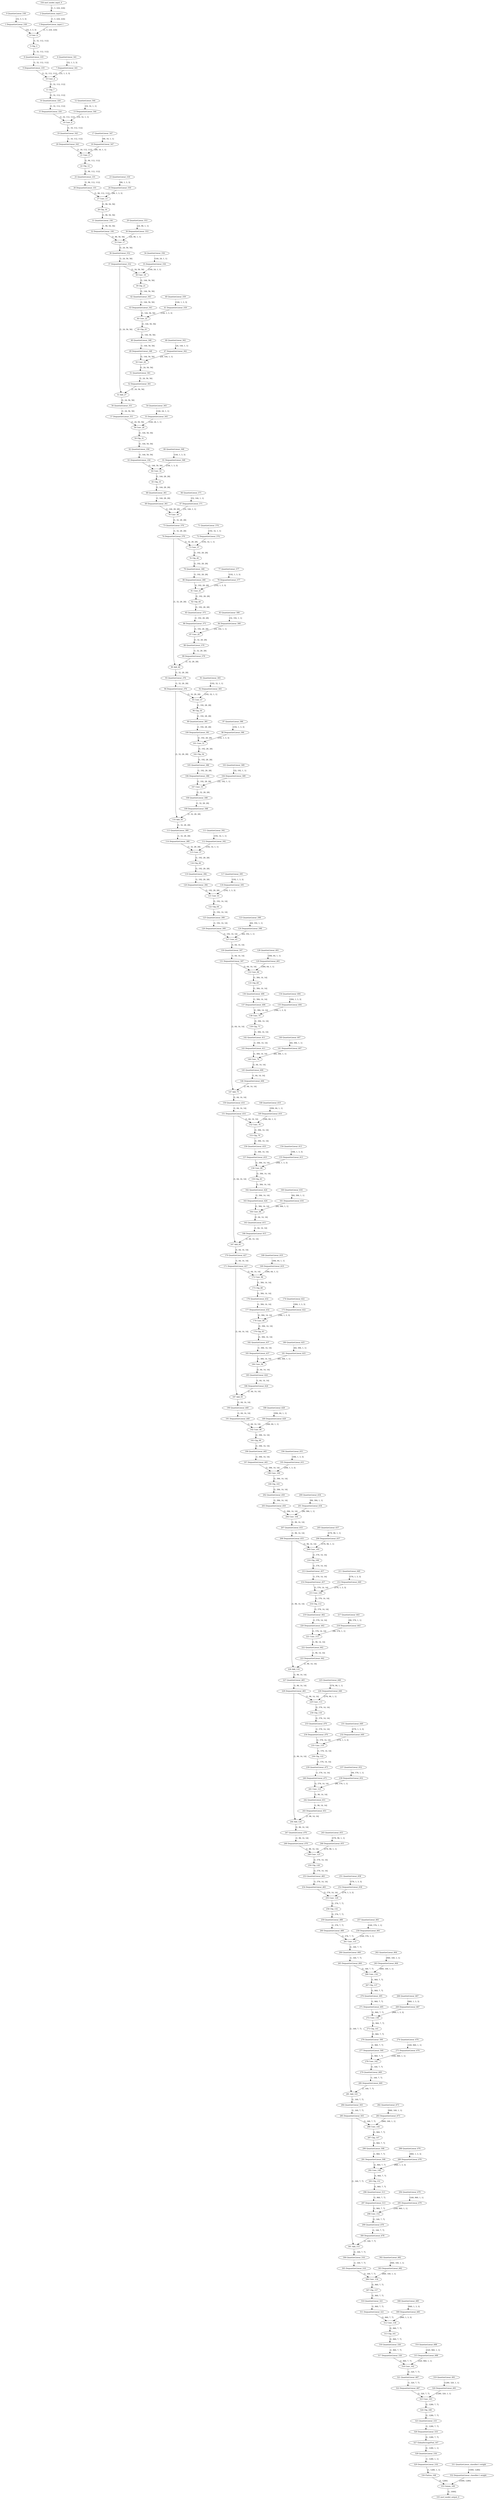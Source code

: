 strict digraph  {
"0 QuantizeLinear_538" [id=0, type=QuantizeLinear];
"1 DequantizeLinear_538" [id=1, type=DequantizeLinear];
"2 QuantizeLinear_input.1" [id=2, type=QuantizeLinear];
"3 DequantizeLinear_input.1" [id=3, type=DequantizeLinear];
"4 Conv_0" [id=4, type=Conv];
"5 Clip_3" [id=5, type=Clip];
"6 QuantizeLinear_541" [id=6, type=QuantizeLinear];
"7 DequantizeLinear_541" [id=7, type=DequantizeLinear];
"8 QuantizeLinear_319" [id=8, type=QuantizeLinear];
"9 DequantizeLinear_319" [id=9, type=DequantizeLinear];
"10 Conv_4" [id=10, type=Conv];
"11 Clip_7" [id=11, type=Clip];
"12 QuantizeLinear_544" [id=12, type=QuantizeLinear];
"13 DequantizeLinear_544" [id=13, type=DequantizeLinear];
"14 QuantizeLinear_324" [id=14, type=QuantizeLinear];
"15 DequantizeLinear_324" [id=15, type=DequantizeLinear];
"16 Conv_8" [id=16, type=Conv];
"17 QuantizeLinear_547" [id=17, type=QuantizeLinear];
"18 DequantizeLinear_547" [id=18, type=DequantizeLinear];
"19 QuantizeLinear_543" [id=19, type=QuantizeLinear];
"20 DequantizeLinear_543" [id=20, type=DequantizeLinear];
"21 Conv_9" [id=21, type=Conv];
"22 Clip_12" [id=22, type=Clip];
"23 QuantizeLinear_550" [id=23, type=QuantizeLinear];
"24 DequantizeLinear_550" [id=24, type=DequantizeLinear];
"25 QuantizeLinear_331" [id=25, type=QuantizeLinear];
"26 DequantizeLinear_331" [id=26, type=DequantizeLinear];
"27 Conv_13" [id=27, type=Conv];
"28 Clip_16" [id=28, type=Clip];
"29 QuantizeLinear_553" [id=29, type=QuantizeLinear];
"30 DequantizeLinear_553" [id=30, type=DequantizeLinear];
"31 QuantizeLinear_336" [id=31, type=QuantizeLinear];
"32 DequantizeLinear_336" [id=32, type=DequantizeLinear];
"33 Conv_17" [id=33, type=Conv];
"34 QuantizeLinear_556" [id=34, type=QuantizeLinear];
"35 DequantizeLinear_556" [id=35, type=DequantizeLinear];
"36 QuantizeLinear_552" [id=36, type=QuantizeLinear];
"37 DequantizeLinear_552" [id=37, type=DequantizeLinear];
"38 Conv_18" [id=38, type=Conv];
"39 Clip_21" [id=39, type=Clip];
"40 QuantizeLinear_559" [id=40, type=QuantizeLinear];
"41 DequantizeLinear_559" [id=41, type=DequantizeLinear];
"42 QuantizeLinear_343" [id=42, type=QuantizeLinear];
"43 DequantizeLinear_343" [id=43, type=DequantizeLinear];
"44 Conv_22" [id=44, type=Conv];
"45 Clip_25" [id=45, type=Clip];
"46 QuantizeLinear_562" [id=46, type=QuantizeLinear];
"47 DequantizeLinear_562" [id=47, type=DequantizeLinear];
"48 QuantizeLinear_348" [id=48, type=QuantizeLinear];
"49 DequantizeLinear_348" [id=49, type=DequantizeLinear];
"50 Conv_26" [id=50, type=Conv];
"51 QuantizeLinear_561" [id=51, type=QuantizeLinear];
"52 DequantizeLinear_561" [id=52, type=DequantizeLinear];
"53 Add_27" [id=53, type=Add];
"54 QuantizeLinear_565" [id=54, type=QuantizeLinear];
"55 DequantizeLinear_565" [id=55, type=DequantizeLinear];
"56 QuantizeLinear_351" [id=56, type=QuantizeLinear];
"57 DequantizeLinear_351" [id=57, type=DequantizeLinear];
"58 Conv_28" [id=58, type=Conv];
"59 Clip_31" [id=59, type=Clip];
"60 QuantizeLinear_568" [id=60, type=QuantizeLinear];
"61 DequantizeLinear_568" [id=61, type=DequantizeLinear];
"62 QuantizeLinear_356" [id=62, type=QuantizeLinear];
"63 DequantizeLinear_356" [id=63, type=DequantizeLinear];
"64 Conv_32" [id=64, type=Conv];
"65 Clip_35" [id=65, type=Clip];
"66 QuantizeLinear_571" [id=66, type=QuantizeLinear];
"67 DequantizeLinear_571" [id=67, type=DequantizeLinear];
"68 QuantizeLinear_361" [id=68, type=QuantizeLinear];
"69 DequantizeLinear_361" [id=69, type=DequantizeLinear];
"70 Conv_36" [id=70, type=Conv];
"71 QuantizeLinear_574" [id=71, type=QuantizeLinear];
"72 DequantizeLinear_574" [id=72, type=DequantizeLinear];
"73 QuantizeLinear_570" [id=73, type=QuantizeLinear];
"74 DequantizeLinear_570" [id=74, type=DequantizeLinear];
"75 Conv_37" [id=75, type=Conv];
"76 Clip_40" [id=76, type=Clip];
"77 QuantizeLinear_577" [id=77, type=QuantizeLinear];
"78 DequantizeLinear_577" [id=78, type=DequantizeLinear];
"79 QuantizeLinear_368" [id=79, type=QuantizeLinear];
"80 DequantizeLinear_368" [id=80, type=DequantizeLinear];
"81 Conv_41" [id=81, type=Conv];
"82 Clip_44" [id=82, type=Clip];
"83 QuantizeLinear_580" [id=83, type=QuantizeLinear];
"84 DequantizeLinear_580" [id=84, type=DequantizeLinear];
"85 QuantizeLinear_373" [id=85, type=QuantizeLinear];
"86 DequantizeLinear_373" [id=86, type=DequantizeLinear];
"87 Conv_45" [id=87, type=Conv];
"88 QuantizeLinear_579" [id=88, type=QuantizeLinear];
"89 DequantizeLinear_579" [id=89, type=DequantizeLinear];
"90 Add_46" [id=90, type=Add];
"91 QuantizeLinear_583" [id=91, type=QuantizeLinear];
"92 DequantizeLinear_583" [id=92, type=DequantizeLinear];
"93 QuantizeLinear_376" [id=93, type=QuantizeLinear];
"94 DequantizeLinear_376" [id=94, type=DequantizeLinear];
"95 Conv_47" [id=95, type=Conv];
"96 Clip_50" [id=96, type=Clip];
"97 QuantizeLinear_586" [id=97, type=QuantizeLinear];
"98 DequantizeLinear_586" [id=98, type=DequantizeLinear];
"99 QuantizeLinear_381" [id=99, type=QuantizeLinear];
"100 DequantizeLinear_381" [id=100, type=DequantizeLinear];
"101 Conv_51" [id=101, type=Conv];
"102 Clip_54" [id=102, type=Clip];
"103 QuantizeLinear_589" [id=103, type=QuantizeLinear];
"104 DequantizeLinear_589" [id=104, type=DequantizeLinear];
"105 QuantizeLinear_386" [id=105, type=QuantizeLinear];
"106 DequantizeLinear_386" [id=106, type=DequantizeLinear];
"107 Conv_55" [id=107, type=Conv];
"108 QuantizeLinear_588" [id=108, type=QuantizeLinear];
"109 DequantizeLinear_588" [id=109, type=DequantizeLinear];
"110 Add_56" [id=110, type=Add];
"111 QuantizeLinear_592" [id=111, type=QuantizeLinear];
"112 DequantizeLinear_592" [id=112, type=DequantizeLinear];
"113 QuantizeLinear_389" [id=113, type=QuantizeLinear];
"114 DequantizeLinear_389" [id=114, type=DequantizeLinear];
"115 Conv_57" [id=115, type=Conv];
"116 Clip_60" [id=116, type=Clip];
"117 QuantizeLinear_595" [id=117, type=QuantizeLinear];
"118 DequantizeLinear_595" [id=118, type=DequantizeLinear];
"119 QuantizeLinear_394" [id=119, type=QuantizeLinear];
"120 DequantizeLinear_394" [id=120, type=DequantizeLinear];
"121 Conv_61" [id=121, type=Conv];
"122 Clip_64" [id=122, type=Clip];
"123 QuantizeLinear_598" [id=123, type=QuantizeLinear];
"124 DequantizeLinear_598" [id=124, type=DequantizeLinear];
"125 QuantizeLinear_399" [id=125, type=QuantizeLinear];
"126 DequantizeLinear_399" [id=126, type=DequantizeLinear];
"127 Conv_65" [id=127, type=Conv];
"128 QuantizeLinear_601" [id=128, type=QuantizeLinear];
"129 DequantizeLinear_601" [id=129, type=DequantizeLinear];
"130 QuantizeLinear_597" [id=130, type=QuantizeLinear];
"131 DequantizeLinear_597" [id=131, type=DequantizeLinear];
"132 Conv_66" [id=132, type=Conv];
"133 Clip_69" [id=133, type=Clip];
"134 QuantizeLinear_604" [id=134, type=QuantizeLinear];
"135 DequantizeLinear_604" [id=135, type=DequantizeLinear];
"136 QuantizeLinear_406" [id=136, type=QuantizeLinear];
"137 DequantizeLinear_406" [id=137, type=DequantizeLinear];
"138 Conv_70" [id=138, type=Conv];
"139 Clip_73" [id=139, type=Clip];
"140 QuantizeLinear_607" [id=140, type=QuantizeLinear];
"141 DequantizeLinear_607" [id=141, type=DequantizeLinear];
"142 QuantizeLinear_411" [id=142, type=QuantizeLinear];
"143 DequantizeLinear_411" [id=143, type=DequantizeLinear];
"144 Conv_74" [id=144, type=Conv];
"145 QuantizeLinear_606" [id=145, type=QuantizeLinear];
"146 DequantizeLinear_606" [id=146, type=DequantizeLinear];
"147 Add_75" [id=147, type=Add];
"148 QuantizeLinear_610" [id=148, type=QuantizeLinear];
"149 DequantizeLinear_610" [id=149, type=DequantizeLinear];
"150 QuantizeLinear_414" [id=150, type=QuantizeLinear];
"151 DequantizeLinear_414" [id=151, type=DequantizeLinear];
"152 Conv_76" [id=152, type=Conv];
"153 Clip_79" [id=153, type=Clip];
"154 QuantizeLinear_613" [id=154, type=QuantizeLinear];
"155 DequantizeLinear_613" [id=155, type=DequantizeLinear];
"156 QuantizeLinear_419" [id=156, type=QuantizeLinear];
"157 DequantizeLinear_419" [id=157, type=DequantizeLinear];
"158 Conv_80" [id=158, type=Conv];
"159 Clip_83" [id=159, type=Clip];
"160 QuantizeLinear_616" [id=160, type=QuantizeLinear];
"161 DequantizeLinear_616" [id=161, type=DequantizeLinear];
"162 QuantizeLinear_424" [id=162, type=QuantizeLinear];
"163 DequantizeLinear_424" [id=163, type=DequantizeLinear];
"164 Conv_84" [id=164, type=Conv];
"165 QuantizeLinear_615" [id=165, type=QuantizeLinear];
"166 DequantizeLinear_615" [id=166, type=DequantizeLinear];
"167 Add_85" [id=167, type=Add];
"168 QuantizeLinear_619" [id=168, type=QuantizeLinear];
"169 DequantizeLinear_619" [id=169, type=DequantizeLinear];
"170 QuantizeLinear_427" [id=170, type=QuantizeLinear];
"171 DequantizeLinear_427" [id=171, type=DequantizeLinear];
"172 Conv_86" [id=172, type=Conv];
"173 Clip_89" [id=173, type=Clip];
"174 QuantizeLinear_622" [id=174, type=QuantizeLinear];
"175 DequantizeLinear_622" [id=175, type=DequantizeLinear];
"176 QuantizeLinear_432" [id=176, type=QuantizeLinear];
"177 DequantizeLinear_432" [id=177, type=DequantizeLinear];
"178 Conv_90" [id=178, type=Conv];
"179 Clip_93" [id=179, type=Clip];
"180 QuantizeLinear_625" [id=180, type=QuantizeLinear];
"181 DequantizeLinear_625" [id=181, type=DequantizeLinear];
"182 QuantizeLinear_437" [id=182, type=QuantizeLinear];
"183 DequantizeLinear_437" [id=183, type=DequantizeLinear];
"184 Conv_94" [id=184, type=Conv];
"185 QuantizeLinear_624" [id=185, type=QuantizeLinear];
"186 DequantizeLinear_624" [id=186, type=DequantizeLinear];
"187 Add_95" [id=187, type=Add];
"188 QuantizeLinear_628" [id=188, type=QuantizeLinear];
"189 DequantizeLinear_628" [id=189, type=DequantizeLinear];
"190 QuantizeLinear_440" [id=190, type=QuantizeLinear];
"191 DequantizeLinear_440" [id=191, type=DequantizeLinear];
"192 Conv_96" [id=192, type=Conv];
"193 Clip_99" [id=193, type=Clip];
"194 QuantizeLinear_631" [id=194, type=QuantizeLinear];
"195 DequantizeLinear_631" [id=195, type=DequantizeLinear];
"196 QuantizeLinear_445" [id=196, type=QuantizeLinear];
"197 DequantizeLinear_445" [id=197, type=DequantizeLinear];
"198 Conv_100" [id=198, type=Conv];
"199 Clip_103" [id=199, type=Clip];
"200 QuantizeLinear_634" [id=200, type=QuantizeLinear];
"201 DequantizeLinear_634" [id=201, type=DequantizeLinear];
"202 QuantizeLinear_450" [id=202, type=QuantizeLinear];
"203 DequantizeLinear_450" [id=203, type=DequantizeLinear];
"204 Conv_104" [id=204, type=Conv];
"205 QuantizeLinear_637" [id=205, type=QuantizeLinear];
"206 DequantizeLinear_637" [id=206, type=DequantizeLinear];
"207 QuantizeLinear_633" [id=207, type=QuantizeLinear];
"208 DequantizeLinear_633" [id=208, type=DequantizeLinear];
"209 Conv_105" [id=209, type=Conv];
"210 Clip_108" [id=210, type=Clip];
"211 QuantizeLinear_640" [id=211, type=QuantizeLinear];
"212 DequantizeLinear_640" [id=212, type=DequantizeLinear];
"213 QuantizeLinear_457" [id=213, type=QuantizeLinear];
"214 DequantizeLinear_457" [id=214, type=DequantizeLinear];
"215 Conv_109" [id=215, type=Conv];
"216 Clip_112" [id=216, type=Clip];
"217 QuantizeLinear_643" [id=217, type=QuantizeLinear];
"218 DequantizeLinear_643" [id=218, type=DequantizeLinear];
"219 QuantizeLinear_462" [id=219, type=QuantizeLinear];
"220 DequantizeLinear_462" [id=220, type=DequantizeLinear];
"221 Conv_113" [id=221, type=Conv];
"222 QuantizeLinear_642" [id=222, type=QuantizeLinear];
"223 DequantizeLinear_642" [id=223, type=DequantizeLinear];
"224 Add_114" [id=224, type=Add];
"225 QuantizeLinear_646" [id=225, type=QuantizeLinear];
"226 DequantizeLinear_646" [id=226, type=DequantizeLinear];
"227 QuantizeLinear_465" [id=227, type=QuantizeLinear];
"228 DequantizeLinear_465" [id=228, type=DequantizeLinear];
"229 Conv_115" [id=229, type=Conv];
"230 Clip_118" [id=230, type=Clip];
"231 QuantizeLinear_649" [id=231, type=QuantizeLinear];
"232 DequantizeLinear_649" [id=232, type=DequantizeLinear];
"233 QuantizeLinear_470" [id=233, type=QuantizeLinear];
"234 DequantizeLinear_470" [id=234, type=DequantizeLinear];
"235 Conv_119" [id=235, type=Conv];
"236 Clip_122" [id=236, type=Clip];
"237 QuantizeLinear_652" [id=237, type=QuantizeLinear];
"238 DequantizeLinear_652" [id=238, type=DequantizeLinear];
"239 QuantizeLinear_475" [id=239, type=QuantizeLinear];
"240 DequantizeLinear_475" [id=240, type=DequantizeLinear];
"241 Conv_123" [id=241, type=Conv];
"242 QuantizeLinear_651" [id=242, type=QuantizeLinear];
"243 DequantizeLinear_651" [id=243, type=DequantizeLinear];
"244 Add_124" [id=244, type=Add];
"245 QuantizeLinear_655" [id=245, type=QuantizeLinear];
"246 DequantizeLinear_655" [id=246, type=DequantizeLinear];
"247 QuantizeLinear_478" [id=247, type=QuantizeLinear];
"248 DequantizeLinear_478" [id=248, type=DequantizeLinear];
"249 Conv_125" [id=249, type=Conv];
"250 Clip_128" [id=250, type=Clip];
"251 QuantizeLinear_658" [id=251, type=QuantizeLinear];
"252 DequantizeLinear_658" [id=252, type=DequantizeLinear];
"253 QuantizeLinear_483" [id=253, type=QuantizeLinear];
"254 DequantizeLinear_483" [id=254, type=DequantizeLinear];
"255 Conv_129" [id=255, type=Conv];
"256 Clip_132" [id=256, type=Clip];
"257 QuantizeLinear_661" [id=257, type=QuantizeLinear];
"258 DequantizeLinear_661" [id=258, type=DequantizeLinear];
"259 QuantizeLinear_488" [id=259, type=QuantizeLinear];
"260 DequantizeLinear_488" [id=260, type=DequantizeLinear];
"261 Conv_133" [id=261, type=Conv];
"262 QuantizeLinear_664" [id=262, type=QuantizeLinear];
"263 DequantizeLinear_664" [id=263, type=DequantizeLinear];
"264 QuantizeLinear_660" [id=264, type=QuantizeLinear];
"265 DequantizeLinear_660" [id=265, type=DequantizeLinear];
"266 Conv_134" [id=266, type=Conv];
"267 Clip_137" [id=267, type=Clip];
"268 QuantizeLinear_667" [id=268, type=QuantizeLinear];
"269 DequantizeLinear_667" [id=269, type=DequantizeLinear];
"270 QuantizeLinear_495" [id=270, type=QuantizeLinear];
"271 DequantizeLinear_495" [id=271, type=DequantizeLinear];
"272 Conv_138" [id=272, type=Conv];
"273 Clip_141" [id=273, type=Clip];
"274 QuantizeLinear_670" [id=274, type=QuantizeLinear];
"275 DequantizeLinear_670" [id=275, type=DequantizeLinear];
"276 QuantizeLinear_500" [id=276, type=QuantizeLinear];
"277 DequantizeLinear_500" [id=277, type=DequantizeLinear];
"278 Conv_142" [id=278, type=Conv];
"279 QuantizeLinear_669" [id=279, type=QuantizeLinear];
"280 DequantizeLinear_669" [id=280, type=DequantizeLinear];
"281 Add_143" [id=281, type=Add];
"282 QuantizeLinear_673" [id=282, type=QuantizeLinear];
"283 DequantizeLinear_673" [id=283, type=DequantizeLinear];
"284 QuantizeLinear_503" [id=284, type=QuantizeLinear];
"285 DequantizeLinear_503" [id=285, type=DequantizeLinear];
"286 Conv_144" [id=286, type=Conv];
"287 Clip_147" [id=287, type=Clip];
"288 QuantizeLinear_676" [id=288, type=QuantizeLinear];
"289 DequantizeLinear_676" [id=289, type=DequantizeLinear];
"290 QuantizeLinear_508" [id=290, type=QuantizeLinear];
"291 DequantizeLinear_508" [id=291, type=DequantizeLinear];
"292 Conv_148" [id=292, type=Conv];
"293 Clip_151" [id=293, type=Clip];
"294 QuantizeLinear_679" [id=294, type=QuantizeLinear];
"295 DequantizeLinear_679" [id=295, type=DequantizeLinear];
"296 QuantizeLinear_513" [id=296, type=QuantizeLinear];
"297 DequantizeLinear_513" [id=297, type=DequantizeLinear];
"298 Conv_152" [id=298, type=Conv];
"299 QuantizeLinear_678" [id=299, type=QuantizeLinear];
"300 DequantizeLinear_678" [id=300, type=DequantizeLinear];
"301 Add_153" [id=301, type=Add];
"302 QuantizeLinear_682" [id=302, type=QuantizeLinear];
"303 DequantizeLinear_682" [id=303, type=DequantizeLinear];
"304 QuantizeLinear_516" [id=304, type=QuantizeLinear];
"305 DequantizeLinear_516" [id=305, type=DequantizeLinear];
"306 Conv_154" [id=306, type=Conv];
"307 Clip_157" [id=307, type=Clip];
"308 QuantizeLinear_685" [id=308, type=QuantizeLinear];
"309 DequantizeLinear_685" [id=309, type=DequantizeLinear];
"310 QuantizeLinear_521" [id=310, type=QuantizeLinear];
"311 DequantizeLinear_521" [id=311, type=DequantizeLinear];
"312 Conv_158" [id=312, type=Conv];
"313 Clip_161" [id=313, type=Clip];
"314 QuantizeLinear_688" [id=314, type=QuantizeLinear];
"315 DequantizeLinear_688" [id=315, type=DequantizeLinear];
"316 QuantizeLinear_526" [id=316, type=QuantizeLinear];
"317 DequantizeLinear_526" [id=317, type=DequantizeLinear];
"318 Conv_162" [id=318, type=Conv];
"319 QuantizeLinear_691" [id=319, type=QuantizeLinear];
"320 DequantizeLinear_691" [id=320, type=DequantizeLinear];
"321 QuantizeLinear_687" [id=321, type=QuantizeLinear];
"322 DequantizeLinear_687" [id=322, type=DequantizeLinear];
"323 Conv_163" [id=323, type=Conv];
"324 Clip_166" [id=324, type=Clip];
"325 QuantizeLinear_533" [id=325, type=QuantizeLinear];
"326 DequantizeLinear_533" [id=326, type=DequantizeLinear];
"327 GlobalAveragePool_167" [id=327, type=GlobalAveragePool];
"328 QuantizeLinear_534" [id=328, type=QuantizeLinear];
"329 DequantizeLinear_534" [id=329, type=DequantizeLinear];
"330 Flatten_168" [id=330, type=Flatten];
"331 QuantizeLinear_classifier.1.weight" [id=331, type=QuantizeLinear];
"332 DequantizeLinear_classifier.1.weight" [id=332, type=DequantizeLinear];
"333 Gemm_169" [id=333, type=Gemm];
"334 nncf_model_input_0" [id=334, type=nncf_model_input];
"335 nncf_model_output_0" [id=335, type=nncf_model_output];
"0 QuantizeLinear_538" -> "1 DequantizeLinear_538"  [label="[32, 3, 3, 3]", style=dashed];
"1 DequantizeLinear_538" -> "4 Conv_0"  [label="[32, 3, 3, 3]", style=solid];
"2 QuantizeLinear_input.1" -> "3 DequantizeLinear_input.1"  [label="[1, 3, 224, 224]", style=dashed];
"3 DequantizeLinear_input.1" -> "4 Conv_0"  [label="[1, 3, 224, 224]", style=solid];
"4 Conv_0" -> "5 Clip_3"  [label="[1, 32, 112, 112]", style=solid];
"5 Clip_3" -> "8 QuantizeLinear_319"  [label="[1, 32, 112, 112]", style=solid];
"6 QuantizeLinear_541" -> "7 DequantizeLinear_541"  [label="[32, 1, 3, 3]", style=dashed];
"7 DequantizeLinear_541" -> "10 Conv_4"  [label="[32, 1, 3, 3]", style=solid];
"8 QuantizeLinear_319" -> "9 DequantizeLinear_319"  [label="[1, 32, 112, 112]", style=dashed];
"9 DequantizeLinear_319" -> "10 Conv_4"  [label="[1, 32, 112, 112]", style=solid];
"10 Conv_4" -> "11 Clip_7"  [label="[1, 32, 112, 112]", style=solid];
"11 Clip_7" -> "14 QuantizeLinear_324"  [label="[1, 32, 112, 112]", style=solid];
"12 QuantizeLinear_544" -> "13 DequantizeLinear_544"  [label="[16, 32, 1, 1]", style=dashed];
"13 DequantizeLinear_544" -> "16 Conv_8"  [label="[16, 32, 1, 1]", style=solid];
"14 QuantizeLinear_324" -> "15 DequantizeLinear_324"  [label="[1, 32, 112, 112]", style=dashed];
"15 DequantizeLinear_324" -> "16 Conv_8"  [label="[1, 32, 112, 112]", style=solid];
"16 Conv_8" -> "19 QuantizeLinear_543"  [label="[1, 16, 112, 112]", style=solid];
"17 QuantizeLinear_547" -> "18 DequantizeLinear_547"  [label="[96, 16, 1, 1]", style=dashed];
"18 DequantizeLinear_547" -> "21 Conv_9"  [label="[96, 16, 1, 1]", style=solid];
"19 QuantizeLinear_543" -> "20 DequantizeLinear_543"  [label="[1, 16, 112, 112]", style=dashed];
"20 DequantizeLinear_543" -> "21 Conv_9"  [label="[1, 16, 112, 112]", style=solid];
"21 Conv_9" -> "22 Clip_12"  [label="[1, 96, 112, 112]", style=solid];
"22 Clip_12" -> "25 QuantizeLinear_331"  [label="[1, 96, 112, 112]", style=solid];
"23 QuantizeLinear_550" -> "24 DequantizeLinear_550"  [label="[96, 1, 3, 3]", style=dashed];
"24 DequantizeLinear_550" -> "27 Conv_13"  [label="[96, 1, 3, 3]", style=solid];
"25 QuantizeLinear_331" -> "26 DequantizeLinear_331"  [label="[1, 96, 112, 112]", style=dashed];
"26 DequantizeLinear_331" -> "27 Conv_13"  [label="[1, 96, 112, 112]", style=solid];
"27 Conv_13" -> "28 Clip_16"  [label="[1, 96, 56, 56]", style=solid];
"28 Clip_16" -> "31 QuantizeLinear_336"  [label="[1, 96, 56, 56]", style=solid];
"29 QuantizeLinear_553" -> "30 DequantizeLinear_553"  [label="[24, 96, 1, 1]", style=dashed];
"30 DequantizeLinear_553" -> "33 Conv_17"  [label="[24, 96, 1, 1]", style=solid];
"31 QuantizeLinear_336" -> "32 DequantizeLinear_336"  [label="[1, 96, 56, 56]", style=dashed];
"32 DequantizeLinear_336" -> "33 Conv_17"  [label="[1, 96, 56, 56]", style=solid];
"33 Conv_17" -> "36 QuantizeLinear_552"  [label="[1, 24, 56, 56]", style=solid];
"34 QuantizeLinear_556" -> "35 DequantizeLinear_556"  [label="[144, 24, 1, 1]", style=dashed];
"35 DequantizeLinear_556" -> "38 Conv_18"  [label="[144, 24, 1, 1]", style=solid];
"36 QuantizeLinear_552" -> "37 DequantizeLinear_552"  [label="[1, 24, 56, 56]", style=dashed];
"37 DequantizeLinear_552" -> "38 Conv_18"  [label="[1, 24, 56, 56]", style=solid];
"37 DequantizeLinear_552" -> "53 Add_27"  [label="[1, 24, 56, 56]", style=solid];
"38 Conv_18" -> "39 Clip_21"  [label="[1, 144, 56, 56]", style=solid];
"39 Clip_21" -> "42 QuantizeLinear_343"  [label="[1, 144, 56, 56]", style=solid];
"40 QuantizeLinear_559" -> "41 DequantizeLinear_559"  [label="[144, 1, 3, 3]", style=dashed];
"41 DequantizeLinear_559" -> "44 Conv_22"  [label="[144, 1, 3, 3]", style=solid];
"42 QuantizeLinear_343" -> "43 DequantizeLinear_343"  [label="[1, 144, 56, 56]", style=dashed];
"43 DequantizeLinear_343" -> "44 Conv_22"  [label="[1, 144, 56, 56]", style=solid];
"44 Conv_22" -> "45 Clip_25"  [label="[1, 144, 56, 56]", style=solid];
"45 Clip_25" -> "48 QuantizeLinear_348"  [label="[1, 144, 56, 56]", style=solid];
"46 QuantizeLinear_562" -> "47 DequantizeLinear_562"  [label="[24, 144, 1, 1]", style=dashed];
"47 DequantizeLinear_562" -> "50 Conv_26"  [label="[24, 144, 1, 1]", style=solid];
"48 QuantizeLinear_348" -> "49 DequantizeLinear_348"  [label="[1, 144, 56, 56]", style=dashed];
"49 DequantizeLinear_348" -> "50 Conv_26"  [label="[1, 144, 56, 56]", style=solid];
"50 Conv_26" -> "51 QuantizeLinear_561"  [label="[1, 24, 56, 56]", style=solid];
"51 QuantizeLinear_561" -> "52 DequantizeLinear_561"  [label="[1, 24, 56, 56]", style=dashed];
"52 DequantizeLinear_561" -> "53 Add_27"  [label="[1, 24, 56, 56]", style=solid];
"53 Add_27" -> "56 QuantizeLinear_351"  [label="[1, 24, 56, 56]", style=solid];
"54 QuantizeLinear_565" -> "55 DequantizeLinear_565"  [label="[144, 24, 1, 1]", style=dashed];
"55 DequantizeLinear_565" -> "58 Conv_28"  [label="[144, 24, 1, 1]", style=solid];
"56 QuantizeLinear_351" -> "57 DequantizeLinear_351"  [label="[1, 24, 56, 56]", style=dashed];
"57 DequantizeLinear_351" -> "58 Conv_28"  [label="[1, 24, 56, 56]", style=solid];
"58 Conv_28" -> "59 Clip_31"  [label="[1, 144, 56, 56]", style=solid];
"59 Clip_31" -> "62 QuantizeLinear_356"  [label="[1, 144, 56, 56]", style=solid];
"60 QuantizeLinear_568" -> "61 DequantizeLinear_568"  [label="[144, 1, 3, 3]", style=dashed];
"61 DequantizeLinear_568" -> "64 Conv_32"  [label="[144, 1, 3, 3]", style=solid];
"62 QuantizeLinear_356" -> "63 DequantizeLinear_356"  [label="[1, 144, 56, 56]", style=dashed];
"63 DequantizeLinear_356" -> "64 Conv_32"  [label="[1, 144, 56, 56]", style=solid];
"64 Conv_32" -> "65 Clip_35"  [label="[1, 144, 28, 28]", style=solid];
"65 Clip_35" -> "68 QuantizeLinear_361"  [label="[1, 144, 28, 28]", style=solid];
"66 QuantizeLinear_571" -> "67 DequantizeLinear_571"  [label="[32, 144, 1, 1]", style=dashed];
"67 DequantizeLinear_571" -> "70 Conv_36"  [label="[32, 144, 1, 1]", style=solid];
"68 QuantizeLinear_361" -> "69 DequantizeLinear_361"  [label="[1, 144, 28, 28]", style=dashed];
"69 DequantizeLinear_361" -> "70 Conv_36"  [label="[1, 144, 28, 28]", style=solid];
"70 Conv_36" -> "73 QuantizeLinear_570"  [label="[1, 32, 28, 28]", style=solid];
"71 QuantizeLinear_574" -> "72 DequantizeLinear_574"  [label="[192, 32, 1, 1]", style=dashed];
"72 DequantizeLinear_574" -> "75 Conv_37"  [label="[192, 32, 1, 1]", style=solid];
"73 QuantizeLinear_570" -> "74 DequantizeLinear_570"  [label="[1, 32, 28, 28]", style=dashed];
"74 DequantizeLinear_570" -> "75 Conv_37"  [label="[1, 32, 28, 28]", style=solid];
"74 DequantizeLinear_570" -> "90 Add_46"  [label="[1, 32, 28, 28]", style=solid];
"75 Conv_37" -> "76 Clip_40"  [label="[1, 192, 28, 28]", style=solid];
"76 Clip_40" -> "79 QuantizeLinear_368"  [label="[1, 192, 28, 28]", style=solid];
"77 QuantizeLinear_577" -> "78 DequantizeLinear_577"  [label="[192, 1, 3, 3]", style=dashed];
"78 DequantizeLinear_577" -> "81 Conv_41"  [label="[192, 1, 3, 3]", style=solid];
"79 QuantizeLinear_368" -> "80 DequantizeLinear_368"  [label="[1, 192, 28, 28]", style=dashed];
"80 DequantizeLinear_368" -> "81 Conv_41"  [label="[1, 192, 28, 28]", style=solid];
"81 Conv_41" -> "82 Clip_44"  [label="[1, 192, 28, 28]", style=solid];
"82 Clip_44" -> "85 QuantizeLinear_373"  [label="[1, 192, 28, 28]", style=solid];
"83 QuantizeLinear_580" -> "84 DequantizeLinear_580"  [label="[32, 192, 1, 1]", style=dashed];
"84 DequantizeLinear_580" -> "87 Conv_45"  [label="[32, 192, 1, 1]", style=solid];
"85 QuantizeLinear_373" -> "86 DequantizeLinear_373"  [label="[1, 192, 28, 28]", style=dashed];
"86 DequantizeLinear_373" -> "87 Conv_45"  [label="[1, 192, 28, 28]", style=solid];
"87 Conv_45" -> "88 QuantizeLinear_579"  [label="[1, 32, 28, 28]", style=solid];
"88 QuantizeLinear_579" -> "89 DequantizeLinear_579"  [label="[1, 32, 28, 28]", style=dashed];
"89 DequantizeLinear_579" -> "90 Add_46"  [label="[1, 32, 28, 28]", style=solid];
"90 Add_46" -> "93 QuantizeLinear_376"  [label="[1, 32, 28, 28]", style=solid];
"91 QuantizeLinear_583" -> "92 DequantizeLinear_583"  [label="[192, 32, 1, 1]", style=dashed];
"92 DequantizeLinear_583" -> "95 Conv_47"  [label="[192, 32, 1, 1]", style=solid];
"93 QuantizeLinear_376" -> "94 DequantizeLinear_376"  [label="[1, 32, 28, 28]", style=dashed];
"94 DequantizeLinear_376" -> "95 Conv_47"  [label="[1, 32, 28, 28]", style=solid];
"94 DequantizeLinear_376" -> "110 Add_56"  [label="[1, 32, 28, 28]", style=solid];
"95 Conv_47" -> "96 Clip_50"  [label="[1, 192, 28, 28]", style=solid];
"96 Clip_50" -> "99 QuantizeLinear_381"  [label="[1, 192, 28, 28]", style=solid];
"97 QuantizeLinear_586" -> "98 DequantizeLinear_586"  [label="[192, 1, 3, 3]", style=dashed];
"98 DequantizeLinear_586" -> "101 Conv_51"  [label="[192, 1, 3, 3]", style=solid];
"99 QuantizeLinear_381" -> "100 DequantizeLinear_381"  [label="[1, 192, 28, 28]", style=dashed];
"100 DequantizeLinear_381" -> "101 Conv_51"  [label="[1, 192, 28, 28]", style=solid];
"101 Conv_51" -> "102 Clip_54"  [label="[1, 192, 28, 28]", style=solid];
"102 Clip_54" -> "105 QuantizeLinear_386"  [label="[1, 192, 28, 28]", style=solid];
"103 QuantizeLinear_589" -> "104 DequantizeLinear_589"  [label="[32, 192, 1, 1]", style=dashed];
"104 DequantizeLinear_589" -> "107 Conv_55"  [label="[32, 192, 1, 1]", style=solid];
"105 QuantizeLinear_386" -> "106 DequantizeLinear_386"  [label="[1, 192, 28, 28]", style=dashed];
"106 DequantizeLinear_386" -> "107 Conv_55"  [label="[1, 192, 28, 28]", style=solid];
"107 Conv_55" -> "108 QuantizeLinear_588"  [label="[1, 32, 28, 28]", style=solid];
"108 QuantizeLinear_588" -> "109 DequantizeLinear_588"  [label="[1, 32, 28, 28]", style=dashed];
"109 DequantizeLinear_588" -> "110 Add_56"  [label="[1, 32, 28, 28]", style=solid];
"110 Add_56" -> "113 QuantizeLinear_389"  [label="[1, 32, 28, 28]", style=solid];
"111 QuantizeLinear_592" -> "112 DequantizeLinear_592"  [label="[192, 32, 1, 1]", style=dashed];
"112 DequantizeLinear_592" -> "115 Conv_57"  [label="[192, 32, 1, 1]", style=solid];
"113 QuantizeLinear_389" -> "114 DequantizeLinear_389"  [label="[1, 32, 28, 28]", style=dashed];
"114 DequantizeLinear_389" -> "115 Conv_57"  [label="[1, 32, 28, 28]", style=solid];
"115 Conv_57" -> "116 Clip_60"  [label="[1, 192, 28, 28]", style=solid];
"116 Clip_60" -> "119 QuantizeLinear_394"  [label="[1, 192, 28, 28]", style=solid];
"117 QuantizeLinear_595" -> "118 DequantizeLinear_595"  [label="[192, 1, 3, 3]", style=dashed];
"118 DequantizeLinear_595" -> "121 Conv_61"  [label="[192, 1, 3, 3]", style=solid];
"119 QuantizeLinear_394" -> "120 DequantizeLinear_394"  [label="[1, 192, 28, 28]", style=dashed];
"120 DequantizeLinear_394" -> "121 Conv_61"  [label="[1, 192, 28, 28]", style=solid];
"121 Conv_61" -> "122 Clip_64"  [label="[1, 192, 14, 14]", style=solid];
"122 Clip_64" -> "125 QuantizeLinear_399"  [label="[1, 192, 14, 14]", style=solid];
"123 QuantizeLinear_598" -> "124 DequantizeLinear_598"  [label="[64, 192, 1, 1]", style=dashed];
"124 DequantizeLinear_598" -> "127 Conv_65"  [label="[64, 192, 1, 1]", style=solid];
"125 QuantizeLinear_399" -> "126 DequantizeLinear_399"  [label="[1, 192, 14, 14]", style=dashed];
"126 DequantizeLinear_399" -> "127 Conv_65"  [label="[1, 192, 14, 14]", style=solid];
"127 Conv_65" -> "130 QuantizeLinear_597"  [label="[1, 64, 14, 14]", style=solid];
"128 QuantizeLinear_601" -> "129 DequantizeLinear_601"  [label="[384, 64, 1, 1]", style=dashed];
"129 DequantizeLinear_601" -> "132 Conv_66"  [label="[384, 64, 1, 1]", style=solid];
"130 QuantizeLinear_597" -> "131 DequantizeLinear_597"  [label="[1, 64, 14, 14]", style=dashed];
"131 DequantizeLinear_597" -> "132 Conv_66"  [label="[1, 64, 14, 14]", style=solid];
"131 DequantizeLinear_597" -> "147 Add_75"  [label="[1, 64, 14, 14]", style=solid];
"132 Conv_66" -> "133 Clip_69"  [label="[1, 384, 14, 14]", style=solid];
"133 Clip_69" -> "136 QuantizeLinear_406"  [label="[1, 384, 14, 14]", style=solid];
"134 QuantizeLinear_604" -> "135 DequantizeLinear_604"  [label="[384, 1, 3, 3]", style=dashed];
"135 DequantizeLinear_604" -> "138 Conv_70"  [label="[384, 1, 3, 3]", style=solid];
"136 QuantizeLinear_406" -> "137 DequantizeLinear_406"  [label="[1, 384, 14, 14]", style=dashed];
"137 DequantizeLinear_406" -> "138 Conv_70"  [label="[1, 384, 14, 14]", style=solid];
"138 Conv_70" -> "139 Clip_73"  [label="[1, 384, 14, 14]", style=solid];
"139 Clip_73" -> "142 QuantizeLinear_411"  [label="[1, 384, 14, 14]", style=solid];
"140 QuantizeLinear_607" -> "141 DequantizeLinear_607"  [label="[64, 384, 1, 1]", style=dashed];
"141 DequantizeLinear_607" -> "144 Conv_74"  [label="[64, 384, 1, 1]", style=solid];
"142 QuantizeLinear_411" -> "143 DequantizeLinear_411"  [label="[1, 384, 14, 14]", style=dashed];
"143 DequantizeLinear_411" -> "144 Conv_74"  [label="[1, 384, 14, 14]", style=solid];
"144 Conv_74" -> "145 QuantizeLinear_606"  [label="[1, 64, 14, 14]", style=solid];
"145 QuantizeLinear_606" -> "146 DequantizeLinear_606"  [label="[1, 64, 14, 14]", style=dashed];
"146 DequantizeLinear_606" -> "147 Add_75"  [label="[1, 64, 14, 14]", style=solid];
"147 Add_75" -> "150 QuantizeLinear_414"  [label="[1, 64, 14, 14]", style=solid];
"148 QuantizeLinear_610" -> "149 DequantizeLinear_610"  [label="[384, 64, 1, 1]", style=dashed];
"149 DequantizeLinear_610" -> "152 Conv_76"  [label="[384, 64, 1, 1]", style=solid];
"150 QuantizeLinear_414" -> "151 DequantizeLinear_414"  [label="[1, 64, 14, 14]", style=dashed];
"151 DequantizeLinear_414" -> "152 Conv_76"  [label="[1, 64, 14, 14]", style=solid];
"151 DequantizeLinear_414" -> "167 Add_85"  [label="[1, 64, 14, 14]", style=solid];
"152 Conv_76" -> "153 Clip_79"  [label="[1, 384, 14, 14]", style=solid];
"153 Clip_79" -> "156 QuantizeLinear_419"  [label="[1, 384, 14, 14]", style=solid];
"154 QuantizeLinear_613" -> "155 DequantizeLinear_613"  [label="[384, 1, 3, 3]", style=dashed];
"155 DequantizeLinear_613" -> "158 Conv_80"  [label="[384, 1, 3, 3]", style=solid];
"156 QuantizeLinear_419" -> "157 DequantizeLinear_419"  [label="[1, 384, 14, 14]", style=dashed];
"157 DequantizeLinear_419" -> "158 Conv_80"  [label="[1, 384, 14, 14]", style=solid];
"158 Conv_80" -> "159 Clip_83"  [label="[1, 384, 14, 14]", style=solid];
"159 Clip_83" -> "162 QuantizeLinear_424"  [label="[1, 384, 14, 14]", style=solid];
"160 QuantizeLinear_616" -> "161 DequantizeLinear_616"  [label="[64, 384, 1, 1]", style=dashed];
"161 DequantizeLinear_616" -> "164 Conv_84"  [label="[64, 384, 1, 1]", style=solid];
"162 QuantizeLinear_424" -> "163 DequantizeLinear_424"  [label="[1, 384, 14, 14]", style=dashed];
"163 DequantizeLinear_424" -> "164 Conv_84"  [label="[1, 384, 14, 14]", style=solid];
"164 Conv_84" -> "165 QuantizeLinear_615"  [label="[1, 64, 14, 14]", style=solid];
"165 QuantizeLinear_615" -> "166 DequantizeLinear_615"  [label="[1, 64, 14, 14]", style=dashed];
"166 DequantizeLinear_615" -> "167 Add_85"  [label="[1, 64, 14, 14]", style=solid];
"167 Add_85" -> "170 QuantizeLinear_427"  [label="[1, 64, 14, 14]", style=solid];
"168 QuantizeLinear_619" -> "169 DequantizeLinear_619"  [label="[384, 64, 1, 1]", style=dashed];
"169 DequantizeLinear_619" -> "172 Conv_86"  [label="[384, 64, 1, 1]", style=solid];
"170 QuantizeLinear_427" -> "171 DequantizeLinear_427"  [label="[1, 64, 14, 14]", style=dashed];
"171 DequantizeLinear_427" -> "172 Conv_86"  [label="[1, 64, 14, 14]", style=solid];
"171 DequantizeLinear_427" -> "187 Add_95"  [label="[1, 64, 14, 14]", style=solid];
"172 Conv_86" -> "173 Clip_89"  [label="[1, 384, 14, 14]", style=solid];
"173 Clip_89" -> "176 QuantizeLinear_432"  [label="[1, 384, 14, 14]", style=solid];
"174 QuantizeLinear_622" -> "175 DequantizeLinear_622"  [label="[384, 1, 3, 3]", style=dashed];
"175 DequantizeLinear_622" -> "178 Conv_90"  [label="[384, 1, 3, 3]", style=solid];
"176 QuantizeLinear_432" -> "177 DequantizeLinear_432"  [label="[1, 384, 14, 14]", style=dashed];
"177 DequantizeLinear_432" -> "178 Conv_90"  [label="[1, 384, 14, 14]", style=solid];
"178 Conv_90" -> "179 Clip_93"  [label="[1, 384, 14, 14]", style=solid];
"179 Clip_93" -> "182 QuantizeLinear_437"  [label="[1, 384, 14, 14]", style=solid];
"180 QuantizeLinear_625" -> "181 DequantizeLinear_625"  [label="[64, 384, 1, 1]", style=dashed];
"181 DequantizeLinear_625" -> "184 Conv_94"  [label="[64, 384, 1, 1]", style=solid];
"182 QuantizeLinear_437" -> "183 DequantizeLinear_437"  [label="[1, 384, 14, 14]", style=dashed];
"183 DequantizeLinear_437" -> "184 Conv_94"  [label="[1, 384, 14, 14]", style=solid];
"184 Conv_94" -> "185 QuantizeLinear_624"  [label="[1, 64, 14, 14]", style=solid];
"185 QuantizeLinear_624" -> "186 DequantizeLinear_624"  [label="[1, 64, 14, 14]", style=dashed];
"186 DequantizeLinear_624" -> "187 Add_95"  [label="[1, 64, 14, 14]", style=solid];
"187 Add_95" -> "190 QuantizeLinear_440"  [label="[1, 64, 14, 14]", style=solid];
"188 QuantizeLinear_628" -> "189 DequantizeLinear_628"  [label="[384, 64, 1, 1]", style=dashed];
"189 DequantizeLinear_628" -> "192 Conv_96"  [label="[384, 64, 1, 1]", style=solid];
"190 QuantizeLinear_440" -> "191 DequantizeLinear_440"  [label="[1, 64, 14, 14]", style=dashed];
"191 DequantizeLinear_440" -> "192 Conv_96"  [label="[1, 64, 14, 14]", style=solid];
"192 Conv_96" -> "193 Clip_99"  [label="[1, 384, 14, 14]", style=solid];
"193 Clip_99" -> "196 QuantizeLinear_445"  [label="[1, 384, 14, 14]", style=solid];
"194 QuantizeLinear_631" -> "195 DequantizeLinear_631"  [label="[384, 1, 3, 3]", style=dashed];
"195 DequantizeLinear_631" -> "198 Conv_100"  [label="[384, 1, 3, 3]", style=solid];
"196 QuantizeLinear_445" -> "197 DequantizeLinear_445"  [label="[1, 384, 14, 14]", style=dashed];
"197 DequantizeLinear_445" -> "198 Conv_100"  [label="[1, 384, 14, 14]", style=solid];
"198 Conv_100" -> "199 Clip_103"  [label="[1, 384, 14, 14]", style=solid];
"199 Clip_103" -> "202 QuantizeLinear_450"  [label="[1, 384, 14, 14]", style=solid];
"200 QuantizeLinear_634" -> "201 DequantizeLinear_634"  [label="[96, 384, 1, 1]", style=dashed];
"201 DequantizeLinear_634" -> "204 Conv_104"  [label="[96, 384, 1, 1]", style=solid];
"202 QuantizeLinear_450" -> "203 DequantizeLinear_450"  [label="[1, 384, 14, 14]", style=dashed];
"203 DequantizeLinear_450" -> "204 Conv_104"  [label="[1, 384, 14, 14]", style=solid];
"204 Conv_104" -> "207 QuantizeLinear_633"  [label="[1, 96, 14, 14]", style=solid];
"205 QuantizeLinear_637" -> "206 DequantizeLinear_637"  [label="[576, 96, 1, 1]", style=dashed];
"206 DequantizeLinear_637" -> "209 Conv_105"  [label="[576, 96, 1, 1]", style=solid];
"207 QuantizeLinear_633" -> "208 DequantizeLinear_633"  [label="[1, 96, 14, 14]", style=dashed];
"208 DequantizeLinear_633" -> "209 Conv_105"  [label="[1, 96, 14, 14]", style=solid];
"208 DequantizeLinear_633" -> "224 Add_114"  [label="[1, 96, 14, 14]", style=solid];
"209 Conv_105" -> "210 Clip_108"  [label="[1, 576, 14, 14]", style=solid];
"210 Clip_108" -> "213 QuantizeLinear_457"  [label="[1, 576, 14, 14]", style=solid];
"211 QuantizeLinear_640" -> "212 DequantizeLinear_640"  [label="[576, 1, 3, 3]", style=dashed];
"212 DequantizeLinear_640" -> "215 Conv_109"  [label="[576, 1, 3, 3]", style=solid];
"213 QuantizeLinear_457" -> "214 DequantizeLinear_457"  [label="[1, 576, 14, 14]", style=dashed];
"214 DequantizeLinear_457" -> "215 Conv_109"  [label="[1, 576, 14, 14]", style=solid];
"215 Conv_109" -> "216 Clip_112"  [label="[1, 576, 14, 14]", style=solid];
"216 Clip_112" -> "219 QuantizeLinear_462"  [label="[1, 576, 14, 14]", style=solid];
"217 QuantizeLinear_643" -> "218 DequantizeLinear_643"  [label="[96, 576, 1, 1]", style=dashed];
"218 DequantizeLinear_643" -> "221 Conv_113"  [label="[96, 576, 1, 1]", style=solid];
"219 QuantizeLinear_462" -> "220 DequantizeLinear_462"  [label="[1, 576, 14, 14]", style=dashed];
"220 DequantizeLinear_462" -> "221 Conv_113"  [label="[1, 576, 14, 14]", style=solid];
"221 Conv_113" -> "222 QuantizeLinear_642"  [label="[1, 96, 14, 14]", style=solid];
"222 QuantizeLinear_642" -> "223 DequantizeLinear_642"  [label="[1, 96, 14, 14]", style=dashed];
"223 DequantizeLinear_642" -> "224 Add_114"  [label="[1, 96, 14, 14]", style=solid];
"224 Add_114" -> "227 QuantizeLinear_465"  [label="[1, 96, 14, 14]", style=solid];
"225 QuantizeLinear_646" -> "226 DequantizeLinear_646"  [label="[576, 96, 1, 1]", style=dashed];
"226 DequantizeLinear_646" -> "229 Conv_115"  [label="[576, 96, 1, 1]", style=solid];
"227 QuantizeLinear_465" -> "228 DequantizeLinear_465"  [label="[1, 96, 14, 14]", style=dashed];
"228 DequantizeLinear_465" -> "229 Conv_115"  [label="[1, 96, 14, 14]", style=solid];
"228 DequantizeLinear_465" -> "244 Add_124"  [label="[1, 96, 14, 14]", style=solid];
"229 Conv_115" -> "230 Clip_118"  [label="[1, 576, 14, 14]", style=solid];
"230 Clip_118" -> "233 QuantizeLinear_470"  [label="[1, 576, 14, 14]", style=solid];
"231 QuantizeLinear_649" -> "232 DequantizeLinear_649"  [label="[576, 1, 3, 3]", style=dashed];
"232 DequantizeLinear_649" -> "235 Conv_119"  [label="[576, 1, 3, 3]", style=solid];
"233 QuantizeLinear_470" -> "234 DequantizeLinear_470"  [label="[1, 576, 14, 14]", style=dashed];
"234 DequantizeLinear_470" -> "235 Conv_119"  [label="[1, 576, 14, 14]", style=solid];
"235 Conv_119" -> "236 Clip_122"  [label="[1, 576, 14, 14]", style=solid];
"236 Clip_122" -> "239 QuantizeLinear_475"  [label="[1, 576, 14, 14]", style=solid];
"237 QuantizeLinear_652" -> "238 DequantizeLinear_652"  [label="[96, 576, 1, 1]", style=dashed];
"238 DequantizeLinear_652" -> "241 Conv_123"  [label="[96, 576, 1, 1]", style=solid];
"239 QuantizeLinear_475" -> "240 DequantizeLinear_475"  [label="[1, 576, 14, 14]", style=dashed];
"240 DequantizeLinear_475" -> "241 Conv_123"  [label="[1, 576, 14, 14]", style=solid];
"241 Conv_123" -> "242 QuantizeLinear_651"  [label="[1, 96, 14, 14]", style=solid];
"242 QuantizeLinear_651" -> "243 DequantizeLinear_651"  [label="[1, 96, 14, 14]", style=dashed];
"243 DequantizeLinear_651" -> "244 Add_124"  [label="[1, 96, 14, 14]", style=solid];
"244 Add_124" -> "247 QuantizeLinear_478"  [label="[1, 96, 14, 14]", style=solid];
"245 QuantizeLinear_655" -> "246 DequantizeLinear_655"  [label="[576, 96, 1, 1]", style=dashed];
"246 DequantizeLinear_655" -> "249 Conv_125"  [label="[576, 96, 1, 1]", style=solid];
"247 QuantizeLinear_478" -> "248 DequantizeLinear_478"  [label="[1, 96, 14, 14]", style=dashed];
"248 DequantizeLinear_478" -> "249 Conv_125"  [label="[1, 96, 14, 14]", style=solid];
"249 Conv_125" -> "250 Clip_128"  [label="[1, 576, 14, 14]", style=solid];
"250 Clip_128" -> "253 QuantizeLinear_483"  [label="[1, 576, 14, 14]", style=solid];
"251 QuantizeLinear_658" -> "252 DequantizeLinear_658"  [label="[576, 1, 3, 3]", style=dashed];
"252 DequantizeLinear_658" -> "255 Conv_129"  [label="[576, 1, 3, 3]", style=solid];
"253 QuantizeLinear_483" -> "254 DequantizeLinear_483"  [label="[1, 576, 14, 14]", style=dashed];
"254 DequantizeLinear_483" -> "255 Conv_129"  [label="[1, 576, 14, 14]", style=solid];
"255 Conv_129" -> "256 Clip_132"  [label="[1, 576, 7, 7]", style=solid];
"256 Clip_132" -> "259 QuantizeLinear_488"  [label="[1, 576, 7, 7]", style=solid];
"257 QuantizeLinear_661" -> "258 DequantizeLinear_661"  [label="[160, 576, 1, 1]", style=dashed];
"258 DequantizeLinear_661" -> "261 Conv_133"  [label="[160, 576, 1, 1]", style=solid];
"259 QuantizeLinear_488" -> "260 DequantizeLinear_488"  [label="[1, 576, 7, 7]", style=dashed];
"260 DequantizeLinear_488" -> "261 Conv_133"  [label="[1, 576, 7, 7]", style=solid];
"261 Conv_133" -> "264 QuantizeLinear_660"  [label="[1, 160, 7, 7]", style=solid];
"262 QuantizeLinear_664" -> "263 DequantizeLinear_664"  [label="[960, 160, 1, 1]", style=dashed];
"263 DequantizeLinear_664" -> "266 Conv_134"  [label="[960, 160, 1, 1]", style=solid];
"264 QuantizeLinear_660" -> "265 DequantizeLinear_660"  [label="[1, 160, 7, 7]", style=dashed];
"265 DequantizeLinear_660" -> "266 Conv_134"  [label="[1, 160, 7, 7]", style=solid];
"265 DequantizeLinear_660" -> "281 Add_143"  [label="[1, 160, 7, 7]", style=solid];
"266 Conv_134" -> "267 Clip_137"  [label="[1, 960, 7, 7]", style=solid];
"267 Clip_137" -> "270 QuantizeLinear_495"  [label="[1, 960, 7, 7]", style=solid];
"268 QuantizeLinear_667" -> "269 DequantizeLinear_667"  [label="[960, 1, 3, 3]", style=dashed];
"269 DequantizeLinear_667" -> "272 Conv_138"  [label="[960, 1, 3, 3]", style=solid];
"270 QuantizeLinear_495" -> "271 DequantizeLinear_495"  [label="[1, 960, 7, 7]", style=dashed];
"271 DequantizeLinear_495" -> "272 Conv_138"  [label="[1, 960, 7, 7]", style=solid];
"272 Conv_138" -> "273 Clip_141"  [label="[1, 960, 7, 7]", style=solid];
"273 Clip_141" -> "276 QuantizeLinear_500"  [label="[1, 960, 7, 7]", style=solid];
"274 QuantizeLinear_670" -> "275 DequantizeLinear_670"  [label="[160, 960, 1, 1]", style=dashed];
"275 DequantizeLinear_670" -> "278 Conv_142"  [label="[160, 960, 1, 1]", style=solid];
"276 QuantizeLinear_500" -> "277 DequantizeLinear_500"  [label="[1, 960, 7, 7]", style=dashed];
"277 DequantizeLinear_500" -> "278 Conv_142"  [label="[1, 960, 7, 7]", style=solid];
"278 Conv_142" -> "279 QuantizeLinear_669"  [label="[1, 160, 7, 7]", style=solid];
"279 QuantizeLinear_669" -> "280 DequantizeLinear_669"  [label="[1, 160, 7, 7]", style=dashed];
"280 DequantizeLinear_669" -> "281 Add_143"  [label="[1, 160, 7, 7]", style=solid];
"281 Add_143" -> "284 QuantizeLinear_503"  [label="[1, 160, 7, 7]", style=solid];
"282 QuantizeLinear_673" -> "283 DequantizeLinear_673"  [label="[960, 160, 1, 1]", style=dashed];
"283 DequantizeLinear_673" -> "286 Conv_144"  [label="[960, 160, 1, 1]", style=solid];
"284 QuantizeLinear_503" -> "285 DequantizeLinear_503"  [label="[1, 160, 7, 7]", style=dashed];
"285 DequantizeLinear_503" -> "286 Conv_144"  [label="[1, 160, 7, 7]", style=solid];
"285 DequantizeLinear_503" -> "301 Add_153"  [label="[1, 160, 7, 7]", style=solid];
"286 Conv_144" -> "287 Clip_147"  [label="[1, 960, 7, 7]", style=solid];
"287 Clip_147" -> "290 QuantizeLinear_508"  [label="[1, 960, 7, 7]", style=solid];
"288 QuantizeLinear_676" -> "289 DequantizeLinear_676"  [label="[960, 1, 3, 3]", style=dashed];
"289 DequantizeLinear_676" -> "292 Conv_148"  [label="[960, 1, 3, 3]", style=solid];
"290 QuantizeLinear_508" -> "291 DequantizeLinear_508"  [label="[1, 960, 7, 7]", style=dashed];
"291 DequantizeLinear_508" -> "292 Conv_148"  [label="[1, 960, 7, 7]", style=solid];
"292 Conv_148" -> "293 Clip_151"  [label="[1, 960, 7, 7]", style=solid];
"293 Clip_151" -> "296 QuantizeLinear_513"  [label="[1, 960, 7, 7]", style=solid];
"294 QuantizeLinear_679" -> "295 DequantizeLinear_679"  [label="[160, 960, 1, 1]", style=dashed];
"295 DequantizeLinear_679" -> "298 Conv_152"  [label="[160, 960, 1, 1]", style=solid];
"296 QuantizeLinear_513" -> "297 DequantizeLinear_513"  [label="[1, 960, 7, 7]", style=dashed];
"297 DequantizeLinear_513" -> "298 Conv_152"  [label="[1, 960, 7, 7]", style=solid];
"298 Conv_152" -> "299 QuantizeLinear_678"  [label="[1, 160, 7, 7]", style=solid];
"299 QuantizeLinear_678" -> "300 DequantizeLinear_678"  [label="[1, 160, 7, 7]", style=dashed];
"300 DequantizeLinear_678" -> "301 Add_153"  [label="[1, 160, 7, 7]", style=solid];
"301 Add_153" -> "304 QuantizeLinear_516"  [label="[1, 160, 7, 7]", style=solid];
"302 QuantizeLinear_682" -> "303 DequantizeLinear_682"  [label="[960, 160, 1, 1]", style=dashed];
"303 DequantizeLinear_682" -> "306 Conv_154"  [label="[960, 160, 1, 1]", style=solid];
"304 QuantizeLinear_516" -> "305 DequantizeLinear_516"  [label="[1, 160, 7, 7]", style=dashed];
"305 DequantizeLinear_516" -> "306 Conv_154"  [label="[1, 160, 7, 7]", style=solid];
"306 Conv_154" -> "307 Clip_157"  [label="[1, 960, 7, 7]", style=solid];
"307 Clip_157" -> "310 QuantizeLinear_521"  [label="[1, 960, 7, 7]", style=solid];
"308 QuantizeLinear_685" -> "309 DequantizeLinear_685"  [label="[960, 1, 3, 3]", style=dashed];
"309 DequantizeLinear_685" -> "312 Conv_158"  [label="[960, 1, 3, 3]", style=solid];
"310 QuantizeLinear_521" -> "311 DequantizeLinear_521"  [label="[1, 960, 7, 7]", style=dashed];
"311 DequantizeLinear_521" -> "312 Conv_158"  [label="[1, 960, 7, 7]", style=solid];
"312 Conv_158" -> "313 Clip_161"  [label="[1, 960, 7, 7]", style=solid];
"313 Clip_161" -> "316 QuantizeLinear_526"  [label="[1, 960, 7, 7]", style=solid];
"314 QuantizeLinear_688" -> "315 DequantizeLinear_688"  [label="[320, 960, 1, 1]", style=dashed];
"315 DequantizeLinear_688" -> "318 Conv_162"  [label="[320, 960, 1, 1]", style=solid];
"316 QuantizeLinear_526" -> "317 DequantizeLinear_526"  [label="[1, 960, 7, 7]", style=dashed];
"317 DequantizeLinear_526" -> "318 Conv_162"  [label="[1, 960, 7, 7]", style=solid];
"318 Conv_162" -> "321 QuantizeLinear_687"  [label="[1, 320, 7, 7]", style=solid];
"319 QuantizeLinear_691" -> "320 DequantizeLinear_691"  [label="[1280, 320, 1, 1]", style=dashed];
"320 DequantizeLinear_691" -> "323 Conv_163"  [label="[1280, 320, 1, 1]", style=solid];
"321 QuantizeLinear_687" -> "322 DequantizeLinear_687"  [label="[1, 320, 7, 7]", style=dashed];
"322 DequantizeLinear_687" -> "323 Conv_163"  [label="[1, 320, 7, 7]", style=solid];
"323 Conv_163" -> "324 Clip_166"  [label="[1, 1280, 7, 7]", style=solid];
"324 Clip_166" -> "325 QuantizeLinear_533"  [label="[1, 1280, 7, 7]", style=solid];
"325 QuantizeLinear_533" -> "326 DequantizeLinear_533"  [label="[1, 1280, 7, 7]", style=dashed];
"326 DequantizeLinear_533" -> "327 GlobalAveragePool_167"  [label="[1, 1280, 7, 7]", style=solid];
"327 GlobalAveragePool_167" -> "328 QuantizeLinear_534"  [label="[1, 1280, 1, 1]", style=solid];
"328 QuantizeLinear_534" -> "329 DequantizeLinear_534"  [label="[1, 1280, 1, 1]", style=dashed];
"329 DequantizeLinear_534" -> "330 Flatten_168"  [label="[1, 1280, 1, 1]", style=solid];
"330 Flatten_168" -> "333 Gemm_169"  [label="[1, 1280]", style=solid];
"331 QuantizeLinear_classifier.1.weight" -> "332 DequantizeLinear_classifier.1.weight"  [label="[1000, 1280]", style=dashed];
"332 DequantizeLinear_classifier.1.weight" -> "333 Gemm_169"  [label="[1000, 1280]", style=solid];
"333 Gemm_169" -> "335 nncf_model_output_0"  [label="[1, 1000]", style=solid];
"334 nncf_model_input_0" -> "2 QuantizeLinear_input.1"  [label="[1, 3, 224, 224]", style=solid];
}
